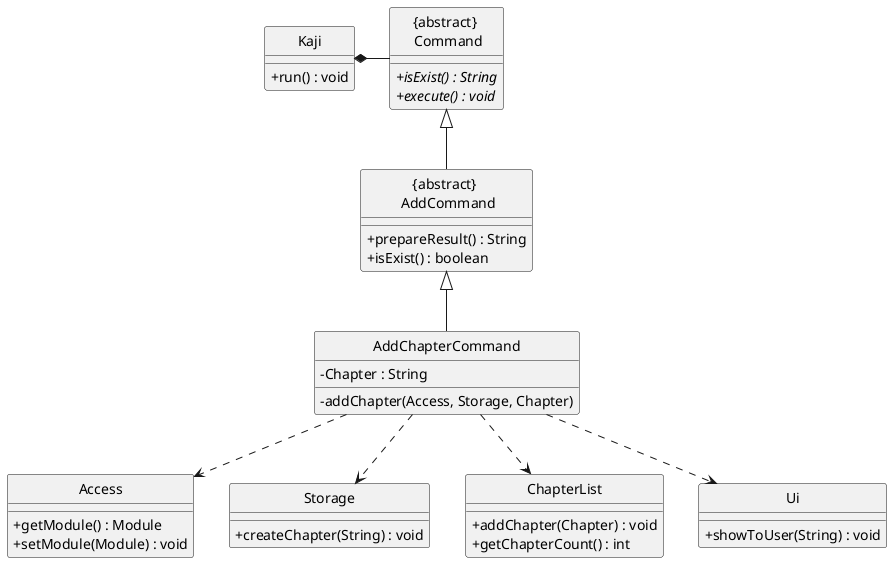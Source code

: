 @startuml

hide circle
skinparam classAttributeIconSize 0

class "{abstract} \n AddCommand"{
  + prepareResult() : String
  + isExist() : boolean
}

class "{abstract} \n Command"{
  + isExist() : String {abstract}
  + execute() : void {abstract}
}

class "Kaji" {
    + run() : void
}

class "Access" {
    + getModule() : Module
    + setModule(Module) : void
}

class "Storage" {
    + createChapter(String) : void
}

class "ChapterList" {
    + addChapter(Chapter) : void
    + getChapterCount() : int
}

class "Ui" {
    + showToUser(String) : void
}

"{abstract} \n AddCommand" <|-- AddChapterCommand
AddChapterCommand : - Chapter : String
AddChapterCommand : - addChapter(Access, Storage, Chapter)

"{abstract} \n Command" <|-- "{abstract} \n AddCommand"

Kaji *- "{abstract} \n Command"

AddChapterCommand ..> Access
AddChapterCommand ..> Storage
AddChapterCommand ..> ChapterList
AddChapterCommand ..> Ui

@enduml
